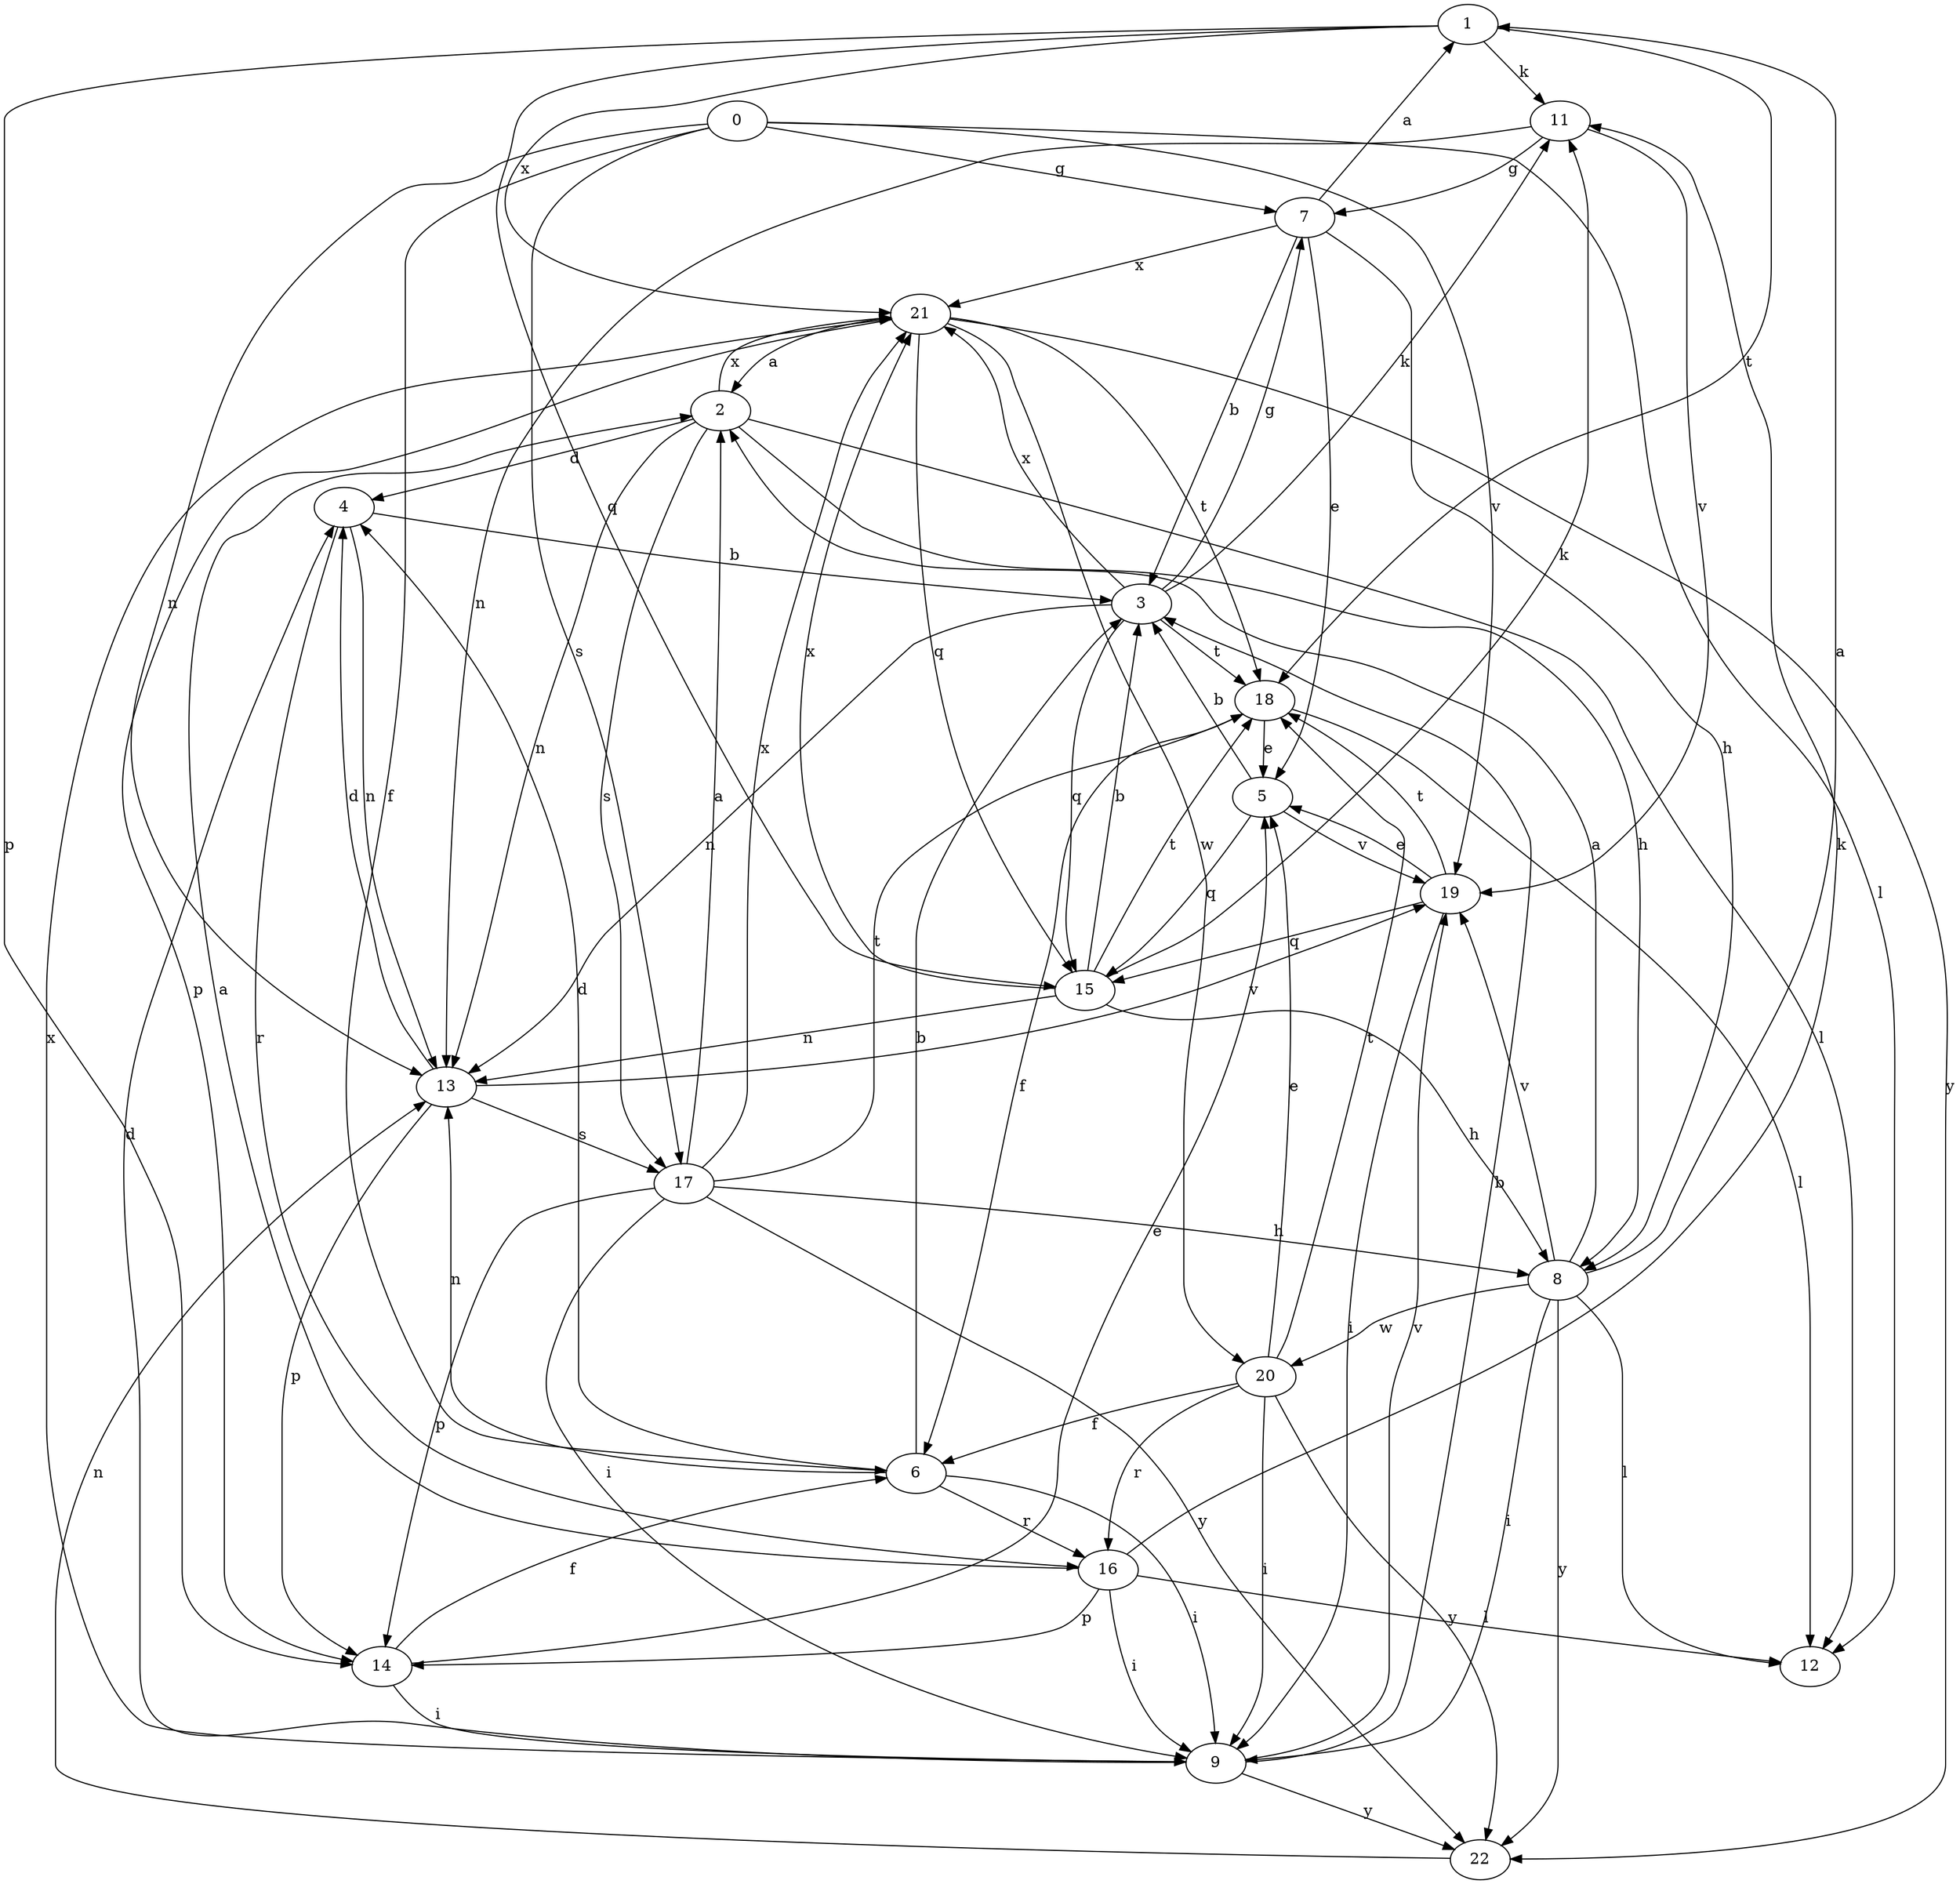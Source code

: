 strict digraph  {
1;
2;
3;
4;
5;
0;
6;
7;
8;
9;
11;
12;
13;
14;
15;
16;
17;
18;
19;
20;
21;
22;
1 -> 11  [label=k];
1 -> 14  [label=p];
1 -> 15  [label=q];
1 -> 18  [label=t];
1 -> 21  [label=x];
2 -> 4  [label=d];
2 -> 8  [label=h];
2 -> 12  [label=l];
2 -> 13  [label=n];
2 -> 17  [label=s];
2 -> 21  [label=x];
3 -> 7  [label=g];
3 -> 11  [label=k];
3 -> 13  [label=n];
3 -> 15  [label=q];
3 -> 18  [label=t];
3 -> 21  [label=x];
4 -> 3  [label=b];
4 -> 13  [label=n];
4 -> 16  [label=r];
5 -> 3  [label=b];
5 -> 15  [label=q];
5 -> 19  [label=v];
0 -> 6  [label=f];
0 -> 7  [label=g];
0 -> 12  [label=l];
0 -> 13  [label=n];
0 -> 17  [label=s];
0 -> 19  [label=v];
6 -> 3  [label=b];
6 -> 4  [label=d];
6 -> 9  [label=i];
6 -> 13  [label=n];
6 -> 16  [label=r];
7 -> 1  [label=a];
7 -> 3  [label=b];
7 -> 5  [label=e];
7 -> 8  [label=h];
7 -> 21  [label=x];
8 -> 1  [label=a];
8 -> 2  [label=a];
8 -> 9  [label=i];
8 -> 12  [label=l];
8 -> 19  [label=v];
8 -> 20  [label=w];
8 -> 22  [label=y];
9 -> 3  [label=b];
9 -> 4  [label=d];
9 -> 19  [label=v];
9 -> 21  [label=x];
9 -> 22  [label=y];
11 -> 7  [label=g];
11 -> 13  [label=n];
11 -> 19  [label=v];
13 -> 4  [label=d];
13 -> 14  [label=p];
13 -> 17  [label=s];
13 -> 19  [label=v];
14 -> 5  [label=e];
14 -> 6  [label=f];
14 -> 9  [label=i];
15 -> 3  [label=b];
15 -> 8  [label=h];
15 -> 11  [label=k];
15 -> 13  [label=n];
15 -> 18  [label=t];
15 -> 21  [label=x];
16 -> 2  [label=a];
16 -> 9  [label=i];
16 -> 11  [label=k];
16 -> 12  [label=l];
16 -> 14  [label=p];
17 -> 2  [label=a];
17 -> 8  [label=h];
17 -> 9  [label=i];
17 -> 14  [label=p];
17 -> 18  [label=t];
17 -> 21  [label=x];
17 -> 22  [label=y];
18 -> 5  [label=e];
18 -> 6  [label=f];
18 -> 12  [label=l];
19 -> 5  [label=e];
19 -> 9  [label=i];
19 -> 15  [label=q];
19 -> 18  [label=t];
20 -> 5  [label=e];
20 -> 6  [label=f];
20 -> 9  [label=i];
20 -> 16  [label=r];
20 -> 18  [label=t];
20 -> 22  [label=y];
21 -> 2  [label=a];
21 -> 14  [label=p];
21 -> 15  [label=q];
21 -> 18  [label=t];
21 -> 20  [label=w];
21 -> 22  [label=y];
22 -> 13  [label=n];
}
